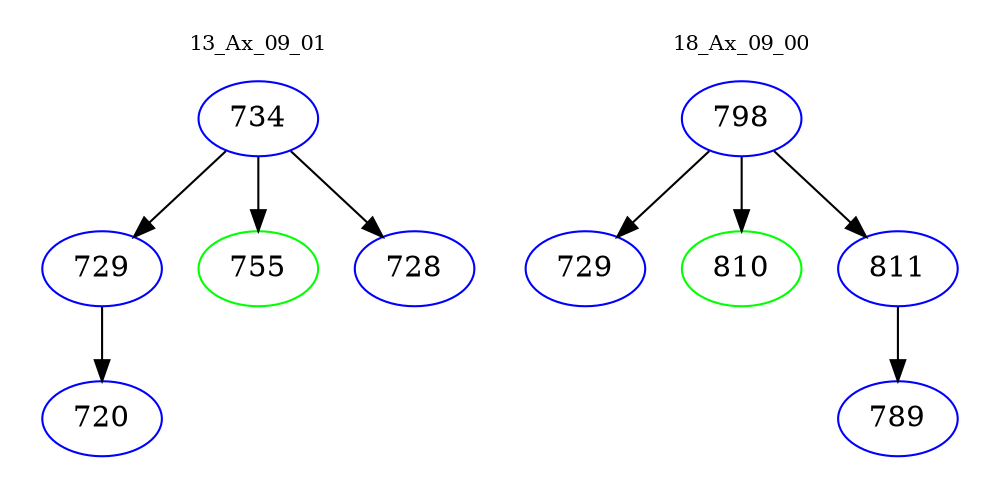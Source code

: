 digraph{
subgraph cluster_0 {
color = white
label = "13_Ax_09_01";
fontsize=10;
T0_734 [label="734", color="blue"]
T0_734 -> T0_729 [color="black"]
T0_729 [label="729", color="blue"]
T0_729 -> T0_720 [color="black"]
T0_720 [label="720", color="blue"]
T0_734 -> T0_755 [color="black"]
T0_755 [label="755", color="green"]
T0_734 -> T0_728 [color="black"]
T0_728 [label="728", color="blue"]
}
subgraph cluster_1 {
color = white
label = "18_Ax_09_00";
fontsize=10;
T1_798 [label="798", color="blue"]
T1_798 -> T1_729 [color="black"]
T1_729 [label="729", color="blue"]
T1_798 -> T1_810 [color="black"]
T1_810 [label="810", color="green"]
T1_798 -> T1_811 [color="black"]
T1_811 [label="811", color="blue"]
T1_811 -> T1_789 [color="black"]
T1_789 [label="789", color="blue"]
}
}
